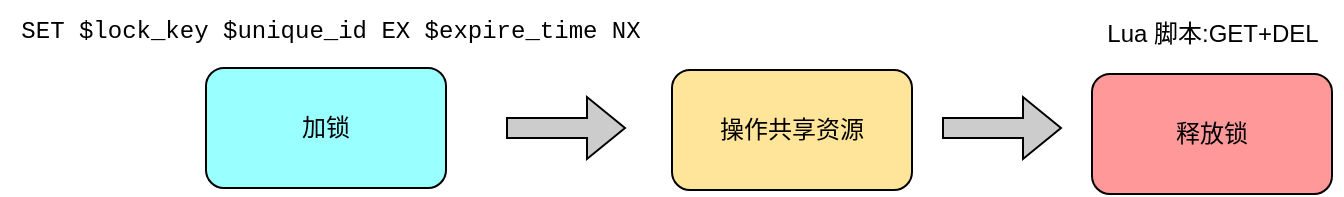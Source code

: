 <mxfile version="20.3.0" type="device"><diagram id="wyRbrmIhI5rFHOmf4fGE" name="第 1 页"><mxGraphModel dx="946" dy="725" grid="1" gridSize="10" guides="1" tooltips="1" connect="1" arrows="1" fold="1" page="1" pageScale="1" pageWidth="827" pageHeight="1169" math="0" shadow="0"><root><mxCell id="0"/><mxCell id="1" parent="0"/><mxCell id="UWWfVTTzOMPY2Wn5s0xY-1" value="加锁" style="rounded=1;whiteSpace=wrap;html=1;fillColor=#99FFFF;" vertex="1" parent="1"><mxGeometry x="120" y="200" width="120" height="60" as="geometry"/></mxCell><mxCell id="UWWfVTTzOMPY2Wn5s0xY-2" value="" style="shape=flexArrow;endArrow=classic;html=1;rounded=0;fillColor=#CCCCCC;" edge="1" parent="1"><mxGeometry width="50" height="50" relative="1" as="geometry"><mxPoint x="270" y="230" as="sourcePoint"/><mxPoint x="330" y="230" as="targetPoint"/></mxGeometry></mxCell><mxCell id="UWWfVTTzOMPY2Wn5s0xY-3" value="操作共享资源" style="rounded=1;whiteSpace=wrap;html=1;fillColor=#FFE599;" vertex="1" parent="1"><mxGeometry x="353" y="201" width="120" height="60" as="geometry"/></mxCell><mxCell id="UWWfVTTzOMPY2Wn5s0xY-4" value="释放锁" style="rounded=1;whiteSpace=wrap;html=1;fillColor=#FF9999;" vertex="1" parent="1"><mxGeometry x="563" y="203" width="120" height="60" as="geometry"/></mxCell><mxCell id="UWWfVTTzOMPY2Wn5s0xY-5" value="" style="shape=flexArrow;endArrow=classic;html=1;rounded=0;fillColor=#CCCCCC;" edge="1" parent="1"><mxGeometry width="50" height="50" relative="1" as="geometry"><mxPoint x="488" y="230" as="sourcePoint"/><mxPoint x="548" y="230" as="targetPoint"/></mxGeometry></mxCell><mxCell id="UWWfVTTzOMPY2Wn5s0xY-6" value="&lt;div style=&quot;font-family: Menlo, Monaco, &amp;quot;Courier New&amp;quot;, monospace; line-height: 18px;&quot;&gt;&lt;span style=&quot;background-color: rgb(255, 255, 255);&quot;&gt;SET $lock_key $unique_id EX $expire_time NX&lt;/span&gt;&lt;/div&gt;" style="text;html=1;align=center;verticalAlign=middle;resizable=0;points=[];autosize=1;strokeColor=none;fillColor=none;" vertex="1" parent="1"><mxGeometry x="17" y="166" width="330" height="30" as="geometry"/></mxCell><mxCell id="UWWfVTTzOMPY2Wn5s0xY-7" value="Lua 脚本:GET+DEL" style="text;html=1;align=center;verticalAlign=middle;resizable=0;points=[];autosize=1;strokeColor=none;fillColor=none;" vertex="1" parent="1"><mxGeometry x="558" y="168" width="130" height="30" as="geometry"/></mxCell></root></mxGraphModel></diagram></mxfile>